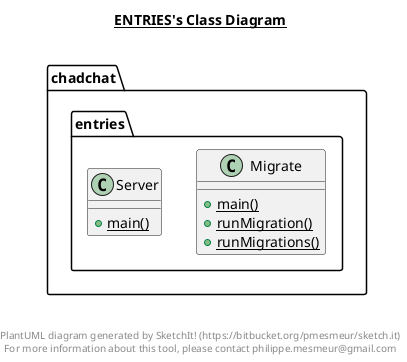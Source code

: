 @startuml

title __ENTRIES's Class Diagram__\n

  namespace chadchat.entries {
    class chadchat.entries.Migrate {
        {static} + main()
        {static} + runMigration()
        {static} + runMigrations()
    }
  }
  

  namespace chadchat.entries {
    class chadchat.entries.Server {
        {static} + main()
    }
  }
  



right footer


PlantUML diagram generated by SketchIt! (https://bitbucket.org/pmesmeur/sketch.it)
For more information about this tool, please contact philippe.mesmeur@gmail.com
endfooter

@enduml
